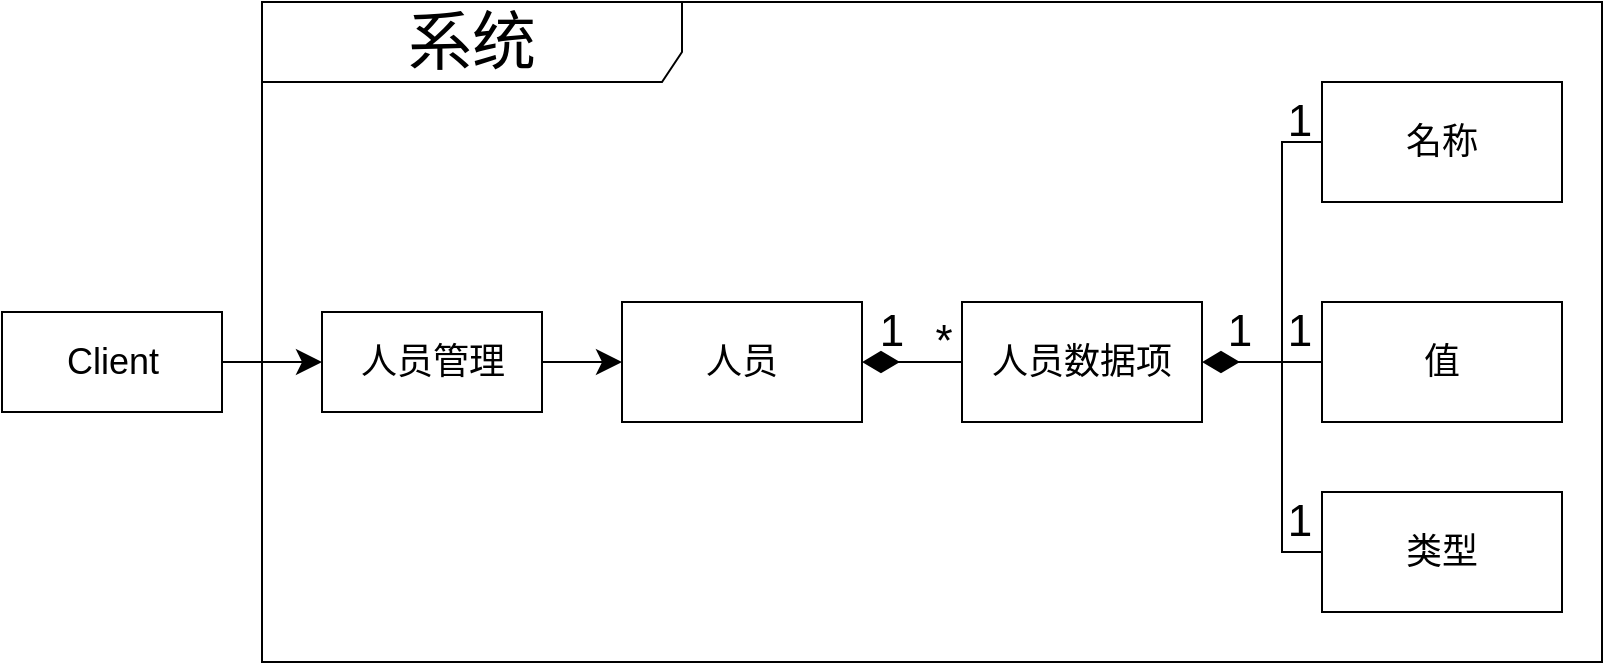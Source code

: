 <mxfile version="14.6.13" type="device"><diagram id="Xtn11smevFoPXtwDhb8v" name="第 1 页"><mxGraphModel dx="1773" dy="672" grid="1" gridSize="10" guides="1" tooltips="1" connect="1" arrows="1" fold="1" page="1" pageScale="1" pageWidth="827" pageHeight="1169" math="0" shadow="0"><root><mxCell id="0"/><mxCell id="1" parent="0"/><mxCell id="xJzfNEFn1YNANSjZ3bKA-5" value="&lt;font style=&quot;font-size: 32px&quot;&gt;系统&lt;/font&gt;" style="shape=umlFrame;whiteSpace=wrap;html=1;width=210;height=40;fontSize=32;" parent="1" vertex="1"><mxGeometry x="-20" y="70" width="670" height="330" as="geometry"/></mxCell><mxCell id="UT19RsTum76pfr3KLVp1-5" value="&lt;font style=&quot;font-size: 18px&quot;&gt;人员&lt;/font&gt;" style="rounded=0;whiteSpace=wrap;html=1;" parent="1" vertex="1"><mxGeometry x="160" y="220" width="120" height="60" as="geometry"/></mxCell><mxCell id="UT19RsTum76pfr3KLVp1-6" style="edgeStyle=orthogonalEdgeStyle;rounded=0;orthogonalLoop=1;jettySize=auto;html=1;entryX=0;entryY=0.5;entryDx=0;entryDy=0;startArrow=diamondThin;startFill=1;endArrow=none;endFill=0;endSize=16;startSize=16;" parent="1" source="UT19RsTum76pfr3KLVp1-5" target="UT19RsTum76pfr3KLVp1-8" edge="1"><mxGeometry x="-160" y="45" as="geometry"/></mxCell><mxCell id="UT19RsTum76pfr3KLVp1-7" style="edgeStyle=orthogonalEdgeStyle;rounded=0;orthogonalLoop=1;jettySize=auto;html=1;entryX=0;entryY=0.5;entryDx=0;entryDy=0;startArrow=none;startFill=0;endSize=26;startSize=26;endArrow=none;endFill=0;" parent="1" target="UT19RsTum76pfr3KLVp1-35" edge="1"><mxGeometry relative="1" as="geometry"><mxPoint x="490" y="200" as="sourcePoint"/><Array as="points"><mxPoint x="490" y="220"/><mxPoint x="490" y="345"/></Array></mxGeometry></mxCell><mxCell id="UT19RsTum76pfr3KLVp1-8" value="&lt;font style=&quot;font-size: 18px&quot;&gt;人员数据项&lt;/font&gt;" style="rounded=0;whiteSpace=wrap;html=1;" parent="1" vertex="1"><mxGeometry x="330" y="220" width="120" height="60" as="geometry"/></mxCell><mxCell id="UT19RsTum76pfr3KLVp1-9" value="&lt;font style=&quot;font-size: 18px&quot;&gt;名称&lt;/font&gt;" style="rounded=0;whiteSpace=wrap;html=1;" parent="1" vertex="1"><mxGeometry x="510" y="110" width="120" height="60" as="geometry"/></mxCell><mxCell id="UT19RsTum76pfr3KLVp1-10" style="edgeStyle=orthogonalEdgeStyle;rounded=0;orthogonalLoop=1;jettySize=auto;html=1;entryX=0;entryY=0.5;entryDx=0;entryDy=0;startArrow=none;startFill=0;endSize=26;startSize=26;endArrow=none;endFill=0;" parent="1" target="UT19RsTum76pfr3KLVp1-9" edge="1"><mxGeometry x="-160" y="15" as="geometry"><mxPoint x="490" y="340" as="sourcePoint"/><Array as="points"><mxPoint x="490" y="220"/><mxPoint x="490" y="140"/></Array></mxGeometry></mxCell><mxCell id="UT19RsTum76pfr3KLVp1-11" value="&lt;font style=&quot;font-size: 18px&quot;&gt;值&lt;/font&gt;" style="rounded=0;whiteSpace=wrap;html=1;" parent="1" vertex="1"><mxGeometry x="510" y="220" width="120" height="60" as="geometry"/></mxCell><mxCell id="UT19RsTum76pfr3KLVp1-12" style="edgeStyle=orthogonalEdgeStyle;rounded=0;orthogonalLoop=1;jettySize=auto;html=1;entryX=0;entryY=0.5;entryDx=0;entryDy=0;startArrow=diamondThin;startFill=1;endSize=16;startSize=16;endArrow=none;endFill=0;exitX=1;exitY=0.5;exitDx=0;exitDy=0;" parent="1" source="UT19RsTum76pfr3KLVp1-8" target="UT19RsTum76pfr3KLVp1-11" edge="1"><mxGeometry x="-160" y="15" as="geometry"><Array as="points"><mxPoint x="470" y="250"/><mxPoint x="470" y="250"/></Array></mxGeometry></mxCell><mxCell id="UT19RsTum76pfr3KLVp1-13" value="1" style="text;html=1;strokeColor=none;fillColor=none;align=center;verticalAlign=middle;whiteSpace=wrap;rounded=0;strokeWidth=10;fontSize=22;" parent="1" vertex="1"><mxGeometry x="454" y="225" width="30" height="20" as="geometry"/></mxCell><mxCell id="UT19RsTum76pfr3KLVp1-14" value="1" style="text;html=1;strokeColor=none;fillColor=none;align=center;verticalAlign=middle;whiteSpace=wrap;rounded=0;strokeWidth=10;fontSize=22;" parent="1" vertex="1"><mxGeometry x="484" y="120" width="30" height="20" as="geometry"/></mxCell><mxCell id="UT19RsTum76pfr3KLVp1-15" value="1" style="text;html=1;strokeColor=none;fillColor=none;align=center;verticalAlign=middle;whiteSpace=wrap;rounded=0;strokeWidth=10;fontSize=22;" parent="1" vertex="1"><mxGeometry x="484" y="225" width="30" height="20" as="geometry"/></mxCell><mxCell id="UT19RsTum76pfr3KLVp1-33" value="&lt;font style=&quot;font-size: 22px&quot;&gt;1&lt;/font&gt;" style="text;html=1;strokeColor=none;fillColor=none;align=center;verticalAlign=middle;whiteSpace=wrap;rounded=0;strokeWidth=22;" parent="1" vertex="1"><mxGeometry x="280" y="225" width="30" height="20" as="geometry"/></mxCell><mxCell id="UT19RsTum76pfr3KLVp1-34" value="&lt;font style=&quot;font-size: 22px&quot;&gt;*&lt;/font&gt;" style="text;html=1;strokeColor=none;fillColor=none;align=center;verticalAlign=middle;whiteSpace=wrap;rounded=0;strokeWidth=22;" parent="1" vertex="1"><mxGeometry x="306" y="230" width="30" height="20" as="geometry"/></mxCell><mxCell id="UT19RsTum76pfr3KLVp1-35" value="&lt;font style=&quot;font-size: 18px&quot;&gt;类型&lt;/font&gt;" style="rounded=0;whiteSpace=wrap;html=1;" parent="1" vertex="1"><mxGeometry x="510" y="315" width="120" height="60" as="geometry"/></mxCell><mxCell id="UT19RsTum76pfr3KLVp1-36" value="1" style="text;html=1;strokeColor=none;fillColor=none;align=center;verticalAlign=middle;whiteSpace=wrap;rounded=0;strokeWidth=10;fontSize=22;" parent="1" vertex="1"><mxGeometry x="484" y="320" width="30" height="20" as="geometry"/></mxCell><mxCell id="xJzfNEFn1YNANSjZ3bKA-2" style="edgeStyle=orthogonalEdgeStyle;rounded=0;orthogonalLoop=1;jettySize=auto;html=1;endSize=10;startSize=10;" parent="1" source="xJzfNEFn1YNANSjZ3bKA-1" target="UT19RsTum76pfr3KLVp1-5" edge="1"><mxGeometry relative="1" as="geometry"/></mxCell><mxCell id="xJzfNEFn1YNANSjZ3bKA-1" value="人员管理" style="html=1;fontSize=18;" parent="1" vertex="1"><mxGeometry x="10" y="225" width="110" height="50" as="geometry"/></mxCell><mxCell id="xJzfNEFn1YNANSjZ3bKA-4" style="edgeStyle=orthogonalEdgeStyle;rounded=0;orthogonalLoop=1;jettySize=auto;html=1;endSize=10;startSize=10;" parent="1" source="xJzfNEFn1YNANSjZ3bKA-3" target="xJzfNEFn1YNANSjZ3bKA-1" edge="1"><mxGeometry relative="1" as="geometry"/></mxCell><mxCell id="xJzfNEFn1YNANSjZ3bKA-3" value="Client" style="html=1;fontSize=18;" parent="1" vertex="1"><mxGeometry x="-150" y="225" width="110" height="50" as="geometry"/></mxCell></root></mxGraphModel></diagram></mxfile>
